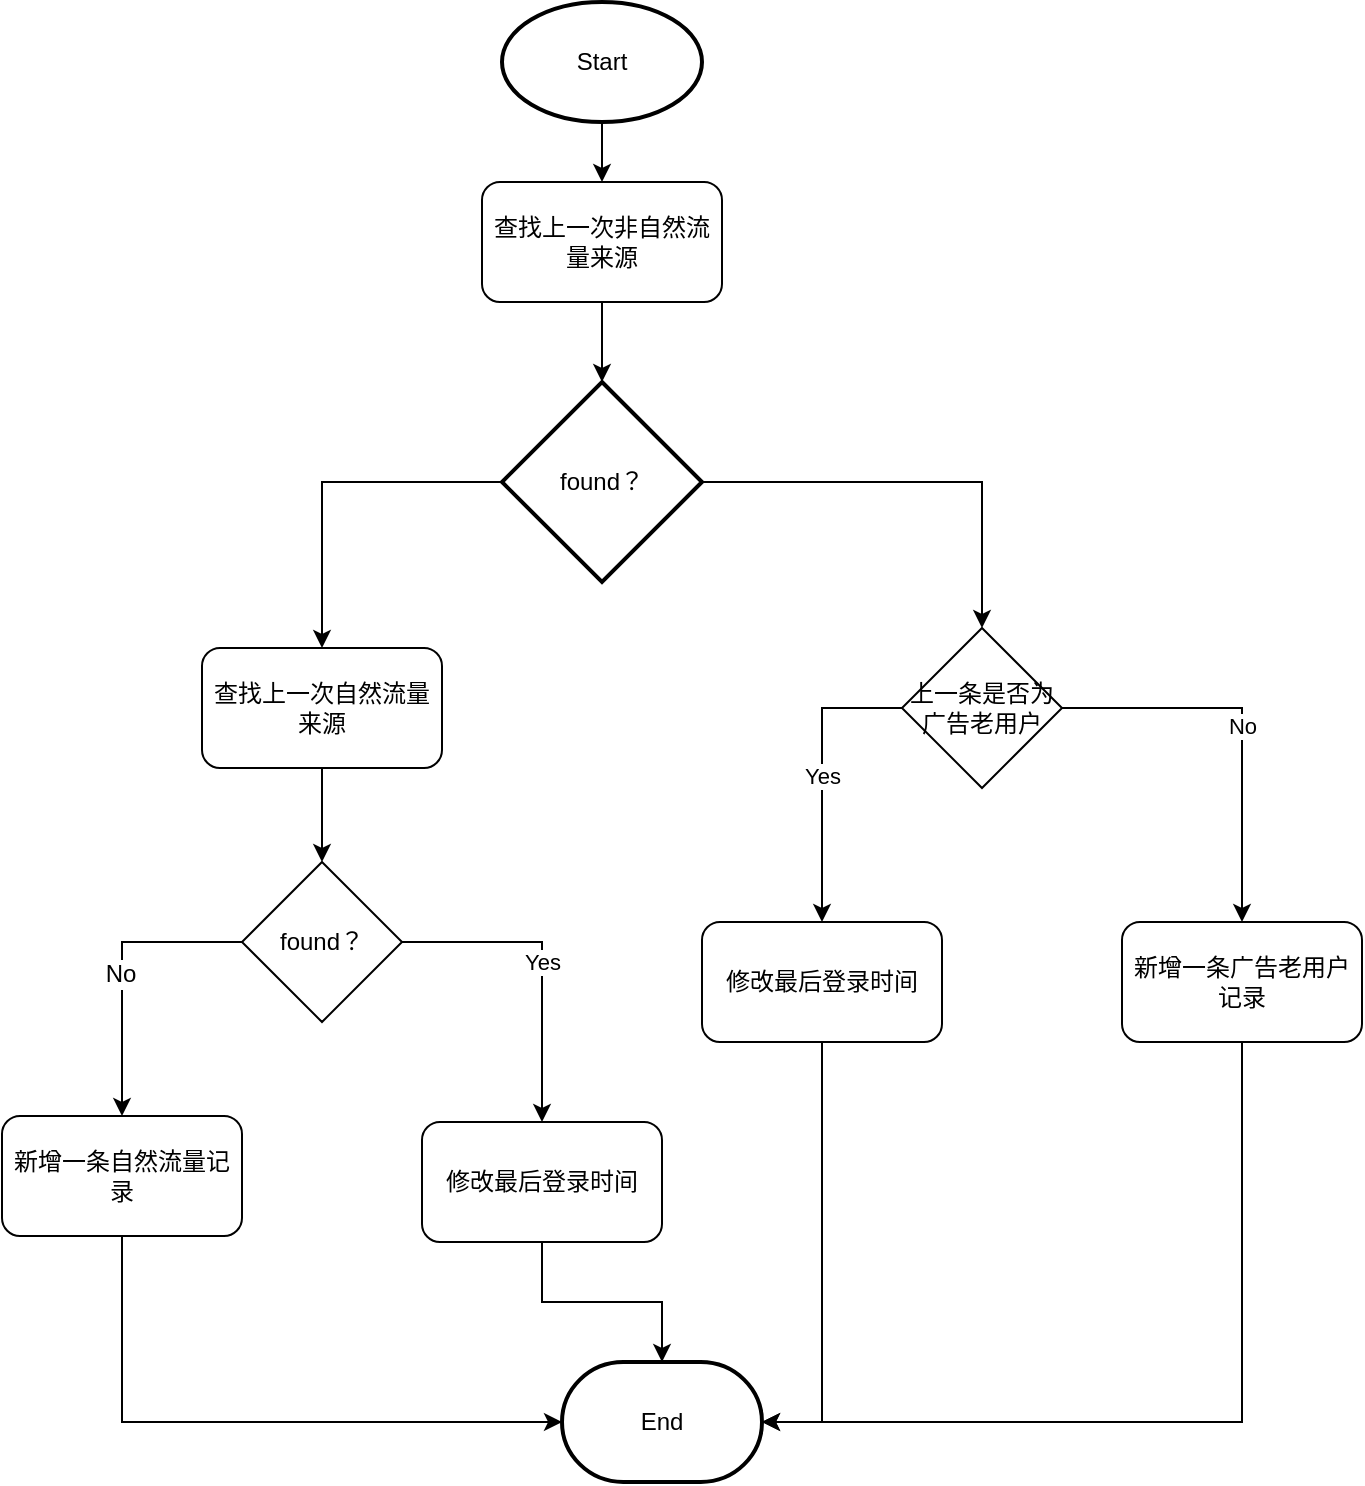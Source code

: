 <mxfile version="10.8.3" type="github"><diagram id="6a731a19-8d31-9384-78a2-239565b7b9f0" name="Page-1"><mxGraphModel dx="1394" dy="816" grid="1" gridSize="10" guides="1" tooltips="1" connect="1" arrows="1" fold="1" page="1" pageScale="1" pageWidth="1169" pageHeight="827" background="#ffffff" math="0" shadow="0"><root><mxCell id="0"/><mxCell id="1" parent="0"/><mxCell id="TcQbbP6sl_syECjRp2RN-66" value="" style="edgeStyle=orthogonalEdgeStyle;rounded=0;orthogonalLoop=1;jettySize=auto;html=1;" edge="1" parent="1" source="TcQbbP6sl_syECjRp2RN-55" target="TcQbbP6sl_syECjRp2RN-57"><mxGeometry relative="1" as="geometry"/></mxCell><mxCell id="TcQbbP6sl_syECjRp2RN-55" value="Start" style="strokeWidth=2;html=1;shape=mxgraph.flowchart.start_1;whiteSpace=wrap;" vertex="1" parent="1"><mxGeometry x="300" y="60" width="100" height="60" as="geometry"/></mxCell><mxCell id="TcQbbP6sl_syECjRp2RN-67" value="" style="edgeStyle=orthogonalEdgeStyle;rounded=0;orthogonalLoop=1;jettySize=auto;html=1;" edge="1" parent="1" source="TcQbbP6sl_syECjRp2RN-57" target="TcQbbP6sl_syECjRp2RN-58"><mxGeometry relative="1" as="geometry"/></mxCell><mxCell id="TcQbbP6sl_syECjRp2RN-57" value="查找上一次非自然流量来源" style="rounded=1;whiteSpace=wrap;html=1;" vertex="1" parent="1"><mxGeometry x="290" y="150" width="120" height="60" as="geometry"/></mxCell><mxCell id="TcQbbP6sl_syECjRp2RN-69" value="" style="edgeStyle=orthogonalEdgeStyle;rounded=0;orthogonalLoop=1;jettySize=auto;html=1;entryX=0.5;entryY=0;entryDx=0;entryDy=0;" edge="1" parent="1" source="TcQbbP6sl_syECjRp2RN-58" target="TcQbbP6sl_syECjRp2RN-59"><mxGeometry relative="1" as="geometry"><mxPoint x="220" y="300" as="targetPoint"/></mxGeometry></mxCell><mxCell id="TcQbbP6sl_syECjRp2RN-71" value="" style="edgeStyle=orthogonalEdgeStyle;rounded=0;orthogonalLoop=1;jettySize=auto;html=1;entryX=0.5;entryY=0;entryDx=0;entryDy=0;" edge="1" parent="1" source="TcQbbP6sl_syECjRp2RN-58" target="TcQbbP6sl_syECjRp2RN-63"><mxGeometry relative="1" as="geometry"><mxPoint x="480" y="300" as="targetPoint"/></mxGeometry></mxCell><mxCell id="TcQbbP6sl_syECjRp2RN-58" value="found？" style="strokeWidth=2;html=1;shape=mxgraph.flowchart.decision;whiteSpace=wrap;" vertex="1" parent="1"><mxGeometry x="300" y="250" width="100" height="100" as="geometry"/></mxCell><mxCell id="TcQbbP6sl_syECjRp2RN-72" value="" style="edgeStyle=orthogonalEdgeStyle;rounded=0;orthogonalLoop=1;jettySize=auto;html=1;" edge="1" parent="1" source="TcQbbP6sl_syECjRp2RN-59" target="TcQbbP6sl_syECjRp2RN-60"><mxGeometry relative="1" as="geometry"/></mxCell><mxCell id="TcQbbP6sl_syECjRp2RN-59" value="查找上一次自然流量来源" style="rounded=1;whiteSpace=wrap;html=1;" vertex="1" parent="1"><mxGeometry x="150" y="383" width="120" height="60" as="geometry"/></mxCell><mxCell id="TcQbbP6sl_syECjRp2RN-74" value="" style="edgeStyle=orthogonalEdgeStyle;rounded=0;orthogonalLoop=1;jettySize=auto;html=1;entryX=0.5;entryY=0;entryDx=0;entryDy=0;exitX=0;exitY=0.5;exitDx=0;exitDy=0;" edge="1" parent="1" source="TcQbbP6sl_syECjRp2RN-60" target="TcQbbP6sl_syECjRp2RN-61"><mxGeometry relative="1" as="geometry"><mxPoint x="90" y="530" as="targetPoint"/></mxGeometry></mxCell><mxCell id="TcQbbP6sl_syECjRp2RN-90" value="No" style="text;html=1;resizable=0;points=[];align=center;verticalAlign=middle;labelBackgroundColor=#ffffff;" vertex="1" connectable="0" parent="TcQbbP6sl_syECjRp2RN-74"><mxGeometry x="-0.184" y="16" relative="1" as="geometry"><mxPoint x="-17" y="16" as="offset"/></mxGeometry></mxCell><mxCell id="TcQbbP6sl_syECjRp2RN-76" value="Yes" style="edgeStyle=orthogonalEdgeStyle;rounded=0;orthogonalLoop=1;jettySize=auto;html=1;entryX=0.5;entryY=0;entryDx=0;entryDy=0;" edge="1" parent="1" source="TcQbbP6sl_syECjRp2RN-60" target="TcQbbP6sl_syECjRp2RN-62"><mxGeometry relative="1" as="geometry"><mxPoint x="330" y="530" as="targetPoint"/></mxGeometry></mxCell><mxCell id="TcQbbP6sl_syECjRp2RN-60" value="found？" style="rhombus;whiteSpace=wrap;html=1;" vertex="1" parent="1"><mxGeometry x="170" y="490" width="80" height="80" as="geometry"/></mxCell><mxCell id="TcQbbP6sl_syECjRp2RN-83" value="" style="edgeStyle=orthogonalEdgeStyle;rounded=0;orthogonalLoop=1;jettySize=auto;html=1;entryX=0;entryY=0.5;entryDx=0;entryDy=0;entryPerimeter=0;exitX=0.5;exitY=1;exitDx=0;exitDy=0;" edge="1" parent="1" source="TcQbbP6sl_syECjRp2RN-61" target="TcQbbP6sl_syECjRp2RN-81"><mxGeometry relative="1" as="geometry"><mxPoint x="110" y="757" as="targetPoint"/></mxGeometry></mxCell><mxCell id="TcQbbP6sl_syECjRp2RN-61" value="新增一条自然流量记录" style="rounded=1;whiteSpace=wrap;html=1;" vertex="1" parent="1"><mxGeometry x="50" y="617" width="120" height="60" as="geometry"/></mxCell><mxCell id="TcQbbP6sl_syECjRp2RN-85" value="" style="edgeStyle=orthogonalEdgeStyle;rounded=0;orthogonalLoop=1;jettySize=auto;html=1;" edge="1" parent="1" source="TcQbbP6sl_syECjRp2RN-62" target="TcQbbP6sl_syECjRp2RN-81"><mxGeometry relative="1" as="geometry"><mxPoint x="320" y="760" as="targetPoint"/></mxGeometry></mxCell><mxCell id="TcQbbP6sl_syECjRp2RN-62" value="修改最后登录时间" style="rounded=1;whiteSpace=wrap;html=1;" vertex="1" parent="1"><mxGeometry x="260" y="620" width="120" height="60" as="geometry"/></mxCell><mxCell id="TcQbbP6sl_syECjRp2RN-78" value="Yes" style="edgeStyle=orthogonalEdgeStyle;rounded=0;orthogonalLoop=1;jettySize=auto;html=1;entryX=0.5;entryY=0;entryDx=0;entryDy=0;exitX=0;exitY=0.5;exitDx=0;exitDy=0;" edge="1" parent="1" source="TcQbbP6sl_syECjRp2RN-63" target="TcQbbP6sl_syECjRp2RN-64"><mxGeometry relative="1" as="geometry"><mxPoint x="420" y="413" as="targetPoint"/></mxGeometry></mxCell><mxCell id="TcQbbP6sl_syECjRp2RN-80" value="No" style="edgeStyle=orthogonalEdgeStyle;rounded=0;orthogonalLoop=1;jettySize=auto;html=1;entryX=0.5;entryY=0;entryDx=0;entryDy=0;" edge="1" parent="1" source="TcQbbP6sl_syECjRp2RN-63" target="TcQbbP6sl_syECjRp2RN-65"><mxGeometry relative="1" as="geometry"><mxPoint x="660" y="413" as="targetPoint"/></mxGeometry></mxCell><mxCell id="TcQbbP6sl_syECjRp2RN-63" value="上一条是否为广告老用户" style="rhombus;whiteSpace=wrap;html=1;" vertex="1" parent="1"><mxGeometry x="500" y="373" width="80" height="80" as="geometry"/></mxCell><mxCell id="TcQbbP6sl_syECjRp2RN-87" value="" style="edgeStyle=orthogonalEdgeStyle;rounded=0;orthogonalLoop=1;jettySize=auto;html=1;entryX=1;entryY=0.5;entryDx=0;entryDy=0;entryPerimeter=0;" edge="1" parent="1" source="TcQbbP6sl_syECjRp2RN-64" target="TcQbbP6sl_syECjRp2RN-81"><mxGeometry relative="1" as="geometry"><mxPoint x="460" y="660" as="targetPoint"/></mxGeometry></mxCell><mxCell id="TcQbbP6sl_syECjRp2RN-64" value="修改最后登录时间" style="rounded=1;whiteSpace=wrap;html=1;" vertex="1" parent="1"><mxGeometry x="400" y="520" width="120" height="60" as="geometry"/></mxCell><mxCell id="TcQbbP6sl_syECjRp2RN-89" value="" style="edgeStyle=orthogonalEdgeStyle;rounded=0;orthogonalLoop=1;jettySize=auto;html=1;entryX=1;entryY=0.5;entryDx=0;entryDy=0;entryPerimeter=0;exitX=0.5;exitY=1;exitDx=0;exitDy=0;" edge="1" parent="1" source="TcQbbP6sl_syECjRp2RN-65" target="TcQbbP6sl_syECjRp2RN-81"><mxGeometry relative="1" as="geometry"><mxPoint x="670" y="660" as="targetPoint"/></mxGeometry></mxCell><mxCell id="TcQbbP6sl_syECjRp2RN-65" value="新增一条广告老用户记录" style="rounded=1;whiteSpace=wrap;html=1;" vertex="1" parent="1"><mxGeometry x="610" y="520" width="120" height="60" as="geometry"/></mxCell><mxCell id="TcQbbP6sl_syECjRp2RN-81" value="End" style="strokeWidth=2;html=1;shape=mxgraph.flowchart.terminator;whiteSpace=wrap;" vertex="1" parent="1"><mxGeometry x="330" y="740" width="100" height="60" as="geometry"/></mxCell></root></mxGraphModel></diagram></mxfile>